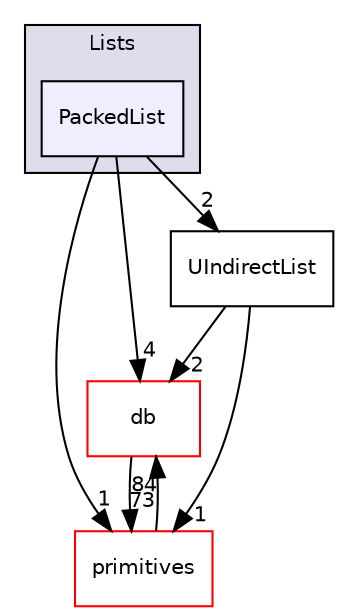 digraph "src/OpenFOAM/containers/Lists/PackedList" {
  bgcolor=transparent;
  compound=true
  node [ fontsize="10", fontname="Helvetica"];
  edge [ labelfontsize="10", labelfontname="Helvetica"];
  subgraph clusterdir_f87fe3b02e96c330e8a853ff310f1666 {
    graph [ bgcolor="#ddddee", pencolor="black", label="Lists" fontname="Helvetica", fontsize="10", URL="dir_f87fe3b02e96c330e8a853ff310f1666.html"]
  dir_686ab82d802639f56bd51dcdaef5b064 [shape=box, label="PackedList", style="filled", fillcolor="#eeeeff", pencolor="black", URL="dir_686ab82d802639f56bd51dcdaef5b064.html"];
  }
  dir_63c634f7a7cfd679ac26c67fb30fc32f [shape=box label="db" color="red" URL="dir_63c634f7a7cfd679ac26c67fb30fc32f.html"];
  dir_3e50f45338116b169052b428016851aa [shape=box label="primitives" color="red" URL="dir_3e50f45338116b169052b428016851aa.html"];
  dir_20e25a70ecfa9f1a06c29a5c198d4196 [shape=box label="UIndirectList" URL="dir_20e25a70ecfa9f1a06c29a5c198d4196.html"];
  dir_686ab82d802639f56bd51dcdaef5b064->dir_63c634f7a7cfd679ac26c67fb30fc32f [headlabel="4", labeldistance=1.5 headhref="dir_001936_001944.html"];
  dir_686ab82d802639f56bd51dcdaef5b064->dir_3e50f45338116b169052b428016851aa [headlabel="1", labeldistance=1.5 headhref="dir_001936_002313.html"];
  dir_686ab82d802639f56bd51dcdaef5b064->dir_20e25a70ecfa9f1a06c29a5c198d4196 [headlabel="2", labeldistance=1.5 headhref="dir_001936_001940.html"];
  dir_63c634f7a7cfd679ac26c67fb30fc32f->dir_3e50f45338116b169052b428016851aa [headlabel="73", labeldistance=1.5 headhref="dir_001944_002313.html"];
  dir_3e50f45338116b169052b428016851aa->dir_63c634f7a7cfd679ac26c67fb30fc32f [headlabel="84", labeldistance=1.5 headhref="dir_002313_001944.html"];
  dir_20e25a70ecfa9f1a06c29a5c198d4196->dir_63c634f7a7cfd679ac26c67fb30fc32f [headlabel="2", labeldistance=1.5 headhref="dir_001940_001944.html"];
  dir_20e25a70ecfa9f1a06c29a5c198d4196->dir_3e50f45338116b169052b428016851aa [headlabel="1", labeldistance=1.5 headhref="dir_001940_002313.html"];
}
